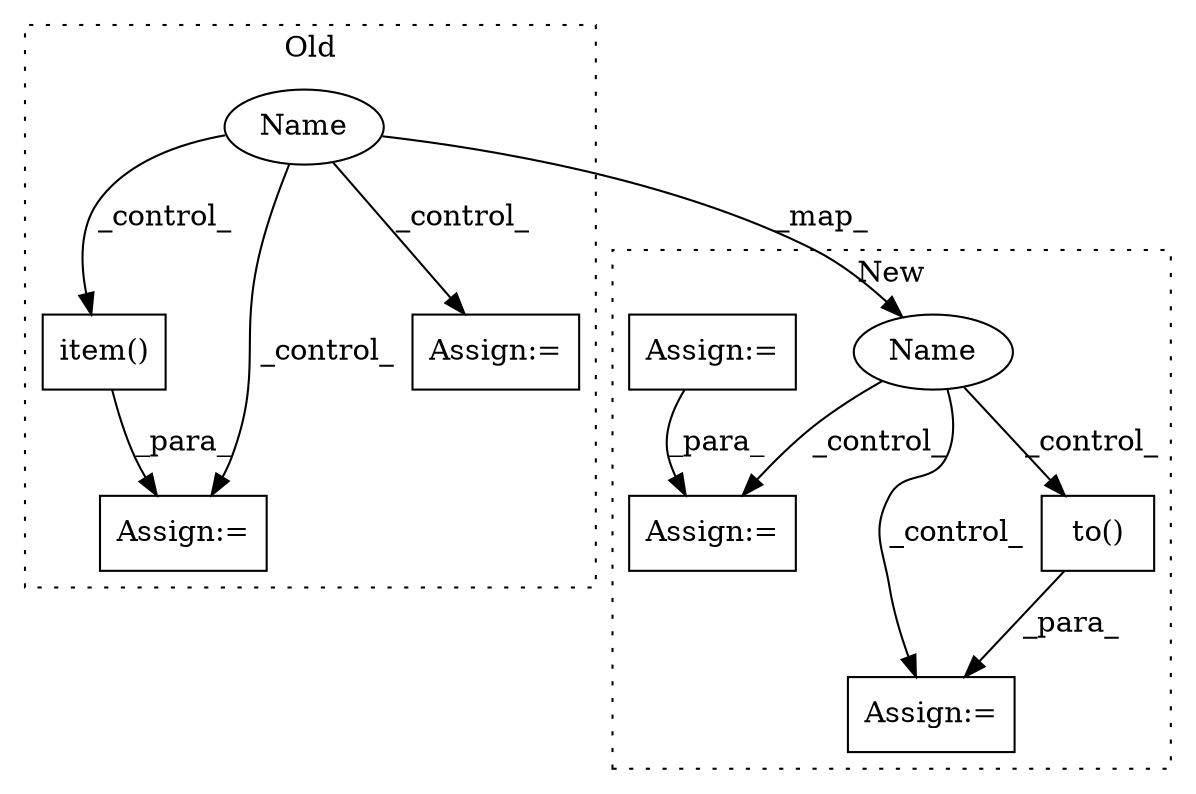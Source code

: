 digraph G {
subgraph cluster0 {
1 [label="item()" a="75" s="1165" l="11" shape="box"];
4 [label="Assign:=" a="68" s="1161" l="4" shape="box"];
5 [label="Name" a="87" s="319" l="2" shape="ellipse"];
8 [label="Assign:=" a="68" s="1284" l="4" shape="box"];
label = "Old";
style="dotted";
}
subgraph cluster1 {
2 [label="to()" a="75" s="1255,1276" l="8,1" shape="box"];
3 [label="Assign:=" a="68" s="1297" l="1" shape="box"];
6 [label="Name" a="87" s="379" l="2" shape="ellipse"];
7 [label="Assign:=" a="68" s="1554" l="2" shape="box"];
9 [label="Assign:=" a="68" s="368" l="1" shape="box"];
label = "New";
style="dotted";
}
1 -> 4 [label="_para_"];
2 -> 3 [label="_para_"];
5 -> 4 [label="_control_"];
5 -> 6 [label="_map_"];
5 -> 8 [label="_control_"];
5 -> 1 [label="_control_"];
6 -> 7 [label="_control_"];
6 -> 2 [label="_control_"];
6 -> 3 [label="_control_"];
9 -> 7 [label="_para_"];
}